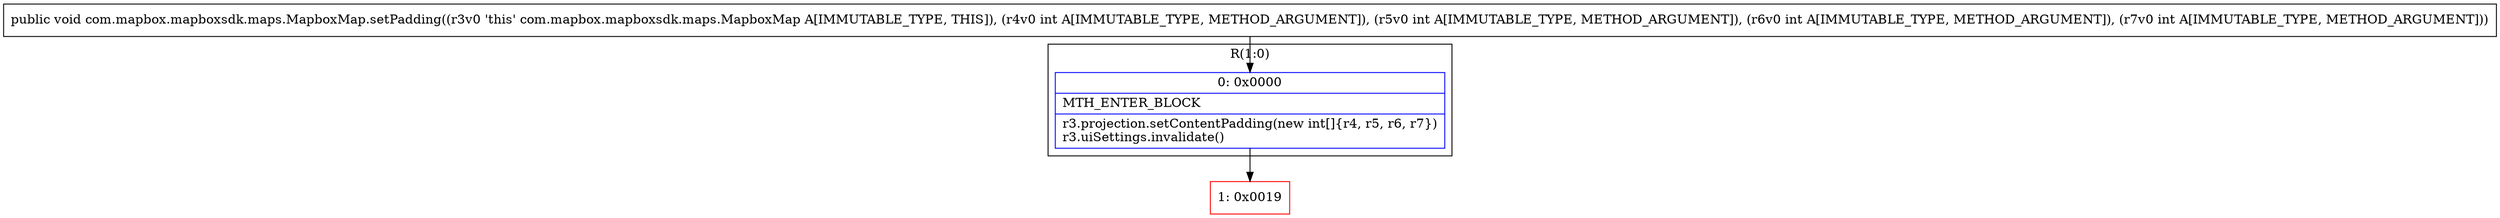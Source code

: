 digraph "CFG forcom.mapbox.mapboxsdk.maps.MapboxMap.setPadding(IIII)V" {
subgraph cluster_Region_983366540 {
label = "R(1:0)";
node [shape=record,color=blue];
Node_0 [shape=record,label="{0\:\ 0x0000|MTH_ENTER_BLOCK\l|r3.projection.setContentPadding(new int[]\{r4, r5, r6, r7\})\lr3.uiSettings.invalidate()\l}"];
}
Node_1 [shape=record,color=red,label="{1\:\ 0x0019}"];
MethodNode[shape=record,label="{public void com.mapbox.mapboxsdk.maps.MapboxMap.setPadding((r3v0 'this' com.mapbox.mapboxsdk.maps.MapboxMap A[IMMUTABLE_TYPE, THIS]), (r4v0 int A[IMMUTABLE_TYPE, METHOD_ARGUMENT]), (r5v0 int A[IMMUTABLE_TYPE, METHOD_ARGUMENT]), (r6v0 int A[IMMUTABLE_TYPE, METHOD_ARGUMENT]), (r7v0 int A[IMMUTABLE_TYPE, METHOD_ARGUMENT])) }"];
MethodNode -> Node_0;
Node_0 -> Node_1;
}

